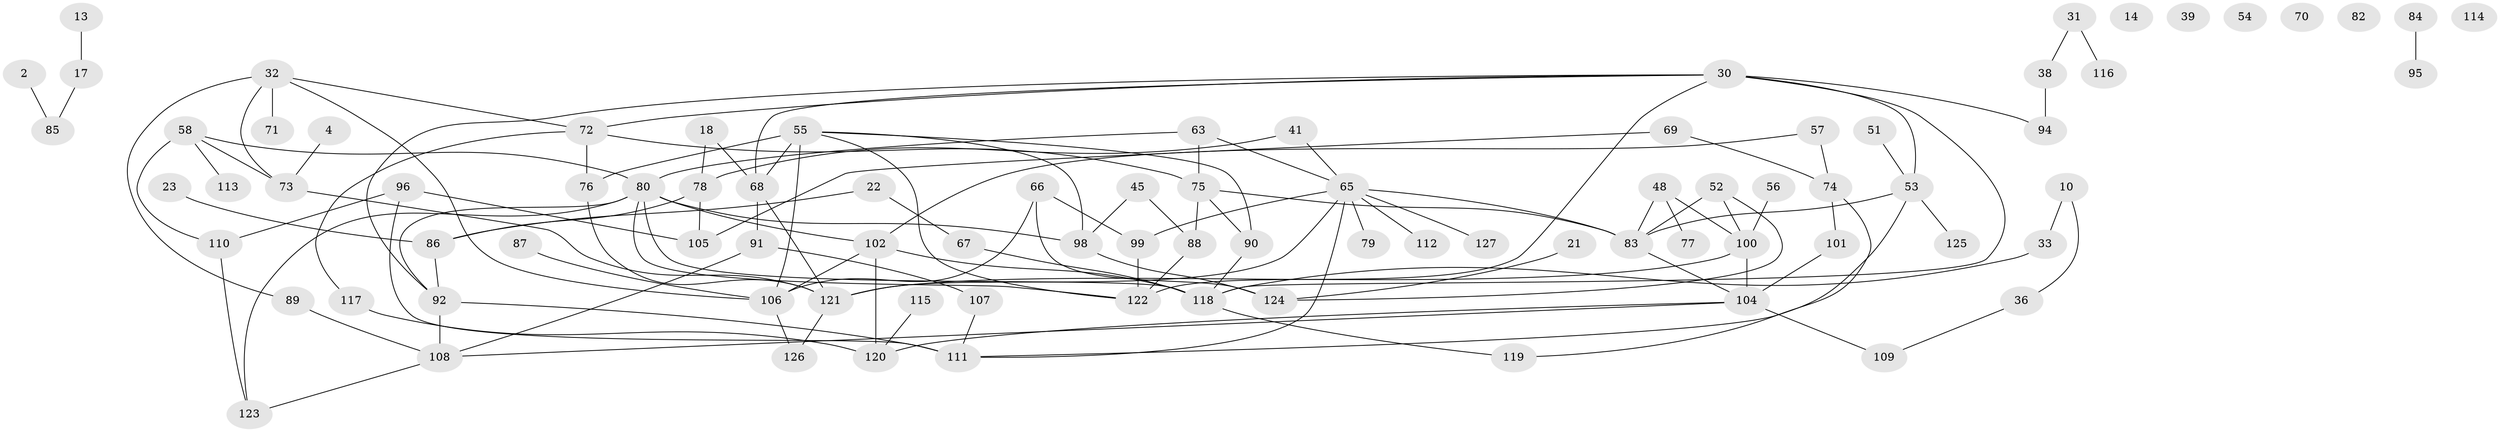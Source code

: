 // original degree distribution, {2: 0.29133858267716534, 1: 0.16535433070866143, 5: 0.10236220472440945, 3: 0.2125984251968504, 0: 0.047244094488188976, 4: 0.11811023622047244, 8: 0.007874015748031496, 6: 0.047244094488188976, 7: 0.007874015748031496}
// Generated by graph-tools (version 1.1) at 2025/43/03/04/25 21:43:27]
// undirected, 88 vertices, 125 edges
graph export_dot {
graph [start="1"]
  node [color=gray90,style=filled];
  2;
  4;
  10;
  13;
  14;
  17;
  18;
  21;
  22;
  23;
  30;
  31;
  32 [super="+16"];
  33;
  36;
  38;
  39;
  41;
  45;
  48 [super="+7"];
  51;
  52;
  53 [super="+1"];
  54;
  55 [super="+47"];
  56;
  57 [super="+50"];
  58;
  63;
  65 [super="+20+29+60"];
  66;
  67;
  68 [super="+3"];
  69;
  70;
  71;
  72;
  73;
  74 [super="+26"];
  75;
  76;
  77;
  78;
  79;
  80 [super="+28+61"];
  82;
  83 [super="+11"];
  84;
  85;
  86 [super="+6+5"];
  87;
  88 [super="+24"];
  89;
  90 [super="+44"];
  91 [super="+15"];
  92 [super="+43+81"];
  94;
  95;
  96;
  98;
  99;
  100;
  101;
  102 [super="+34+37+59"];
  104 [super="+97"];
  105;
  106 [super="+25+62"];
  107;
  108;
  109;
  110;
  111 [super="+46"];
  112;
  113;
  114;
  115;
  116;
  117;
  118 [super="+103"];
  119;
  120 [super="+93"];
  121;
  122 [super="+19"];
  123;
  124;
  125;
  126;
  127;
  2 -- 85;
  4 -- 73;
  10 -- 33;
  10 -- 36;
  13 -- 17;
  17 -- 85;
  18 -- 78;
  18 -- 68;
  21 -- 124;
  22 -- 67;
  22 -- 86;
  23 -- 86;
  30 -- 72;
  30 -- 92;
  30 -- 94;
  30 -- 122;
  30 -- 53;
  30 -- 68;
  30 -- 118 [weight=2];
  31 -- 38;
  31 -- 116;
  32 -- 71;
  32 -- 89;
  32 -- 73;
  32 -- 72;
  32 -- 106;
  33 -- 118;
  36 -- 109;
  38 -- 94;
  41 -- 78;
  41 -- 65;
  45 -- 88;
  45 -- 98;
  48 -- 100;
  48 -- 77;
  48 -- 83;
  51 -- 53;
  52 -- 83;
  52 -- 100;
  52 -- 124;
  53 -- 83;
  53 -- 111;
  53 -- 125;
  55 -- 122;
  55 -- 68 [weight=2];
  55 -- 98;
  55 -- 76;
  55 -- 106;
  55 -- 90;
  56 -- 100;
  57 -- 74 [weight=2];
  57 -- 102;
  58 -- 73;
  58 -- 110;
  58 -- 113;
  58 -- 80;
  63 -- 65;
  63 -- 75;
  63 -- 80;
  65 -- 99;
  65 -- 83 [weight=2];
  65 -- 121;
  65 -- 111;
  65 -- 112;
  65 -- 127;
  65 -- 79;
  66 -- 99;
  66 -- 124;
  66 -- 106;
  67 -- 118;
  68 -- 121;
  68 -- 91;
  69 -- 105;
  69 -- 74;
  72 -- 75;
  72 -- 76;
  72 -- 117;
  73 -- 121;
  74 -- 101;
  74 -- 119;
  75 -- 83;
  75 -- 88;
  75 -- 90;
  76 -- 121;
  78 -- 105;
  78 -- 86;
  80 -- 98;
  80 -- 102;
  80 -- 122;
  80 -- 123;
  80 -- 92 [weight=2];
  80 -- 118 [weight=2];
  83 -- 104;
  84 -- 95;
  86 -- 92;
  87 -- 106;
  88 -- 122;
  89 -- 108;
  90 -- 118;
  91 -- 107;
  91 -- 108;
  92 -- 108 [weight=2];
  92 -- 111 [weight=2];
  96 -- 105;
  96 -- 110;
  96 -- 111;
  98 -- 124;
  99 -- 122;
  100 -- 104 [weight=2];
  100 -- 121;
  101 -- 104;
  102 -- 106 [weight=2];
  102 -- 118 [weight=2];
  102 -- 120 [weight=2];
  104 -- 108;
  104 -- 109;
  104 -- 120;
  106 -- 126;
  107 -- 111;
  108 -- 123;
  110 -- 123;
  115 -- 120;
  117 -- 120;
  118 -- 119;
  121 -- 126;
}
